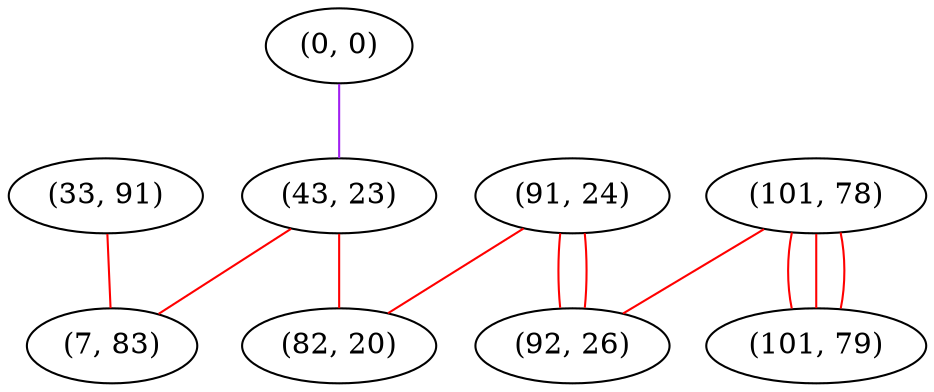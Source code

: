 graph "" {
"(0, 0)";
"(43, 23)";
"(91, 24)";
"(33, 91)";
"(101, 78)";
"(7, 83)";
"(101, 79)";
"(92, 26)";
"(82, 20)";
"(0, 0)" -- "(43, 23)"  [color=purple, key=0, weight=4];
"(43, 23)" -- "(7, 83)"  [color=red, key=0, weight=1];
"(43, 23)" -- "(82, 20)"  [color=red, key=0, weight=1];
"(91, 24)" -- "(92, 26)"  [color=red, key=0, weight=1];
"(91, 24)" -- "(92, 26)"  [color=red, key=1, weight=1];
"(91, 24)" -- "(82, 20)"  [color=red, key=0, weight=1];
"(33, 91)" -- "(7, 83)"  [color=red, key=0, weight=1];
"(101, 78)" -- "(92, 26)"  [color=red, key=0, weight=1];
"(101, 78)" -- "(101, 79)"  [color=red, key=0, weight=1];
"(101, 78)" -- "(101, 79)"  [color=red, key=1, weight=1];
"(101, 78)" -- "(101, 79)"  [color=red, key=2, weight=1];
}
